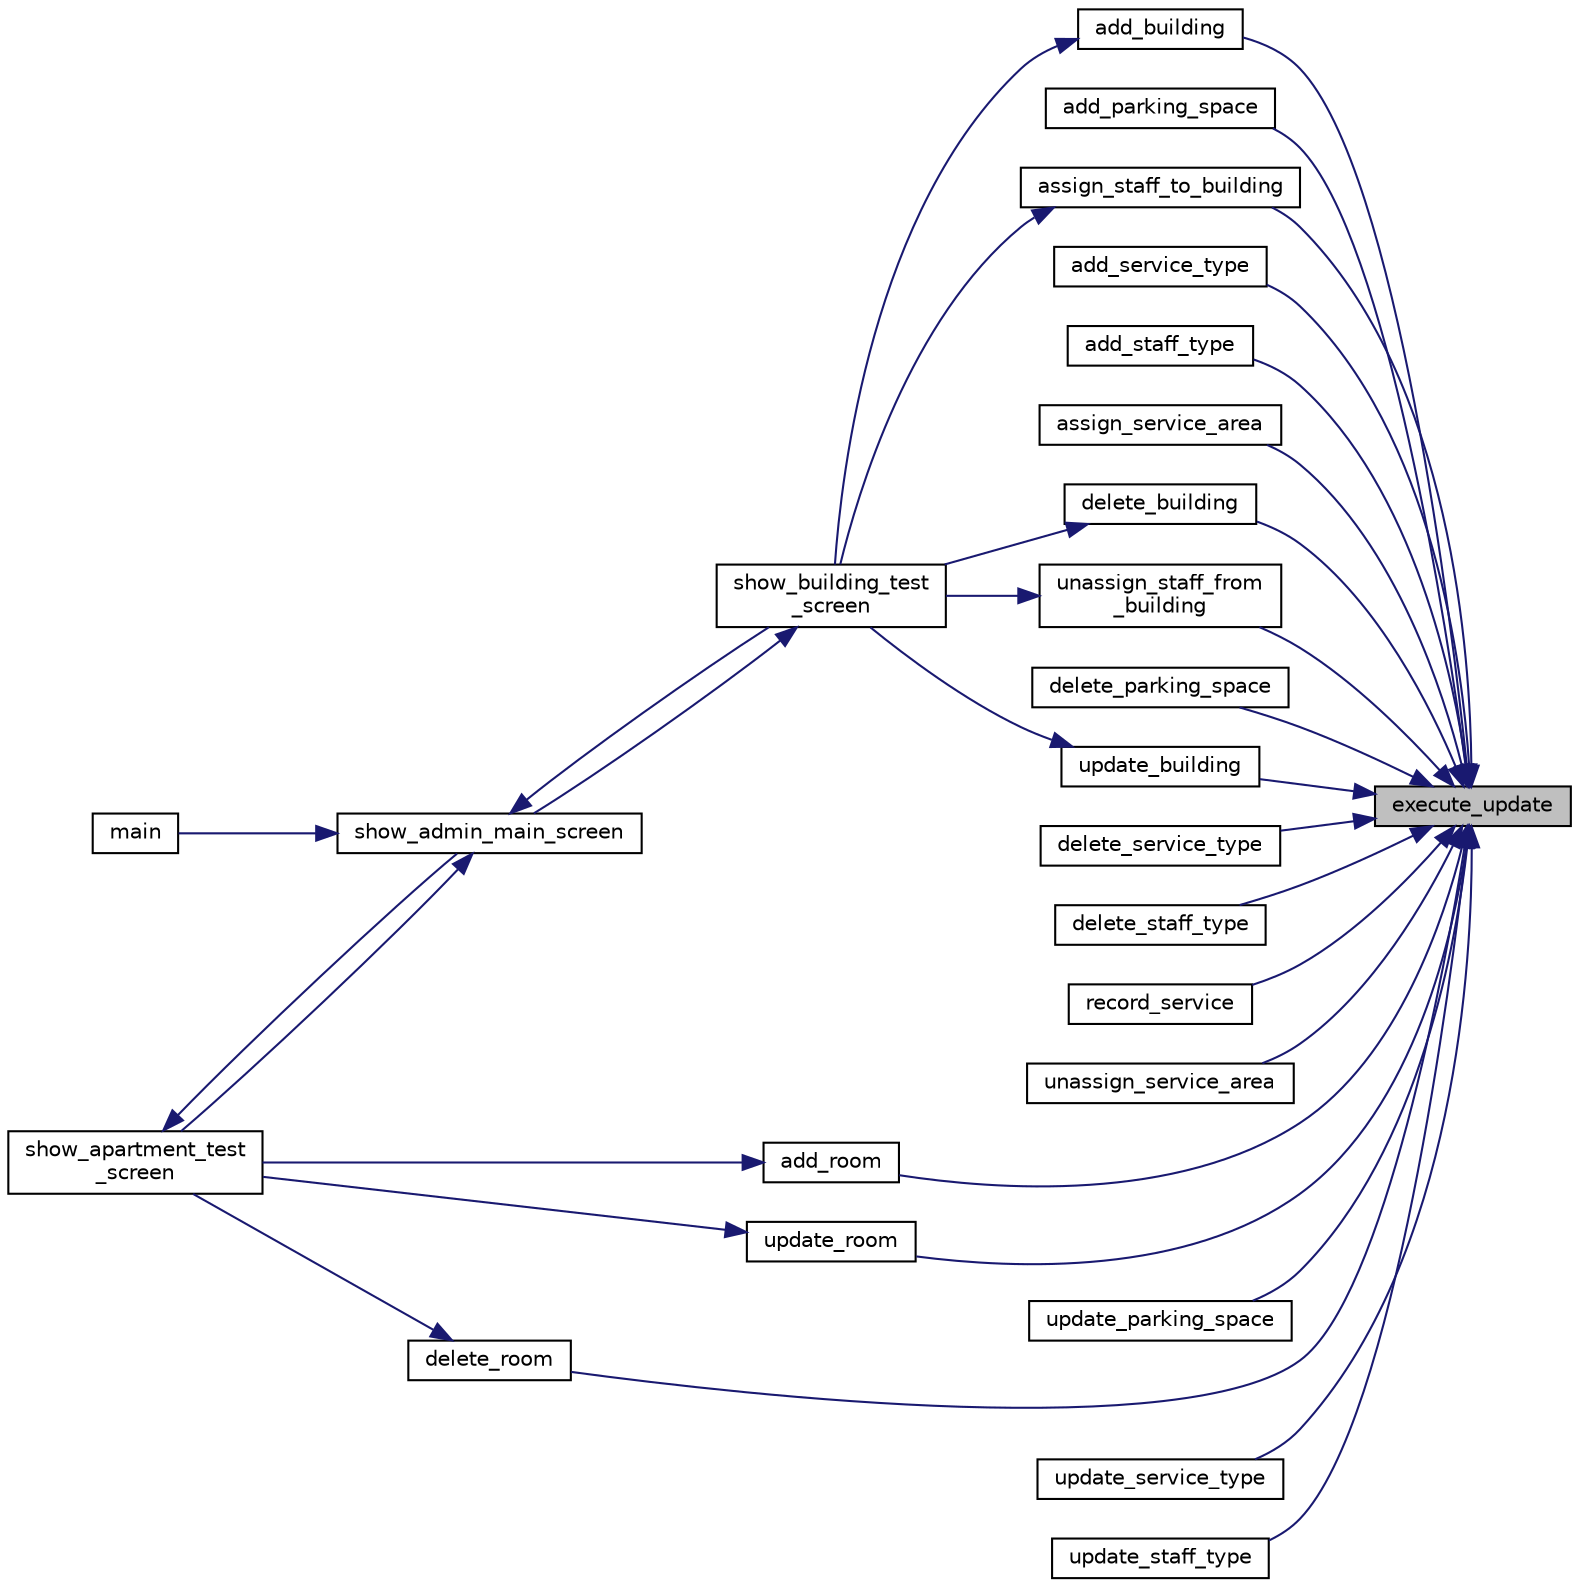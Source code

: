 digraph "execute_update"
{
 // LATEX_PDF_SIZE
  edge [fontname="Helvetica",fontsize="10",labelfontname="Helvetica",labelfontsize="10"];
  node [fontname="Helvetica",fontsize="10",shape=record];
  rankdir="RL";
  Node1 [label="execute_update",height=0.2,width=0.4,color="black", fillcolor="grey75", style="filled", fontcolor="black",tooltip=" "];
  Node1 -> Node2 [dir="back",color="midnightblue",fontsize="10",style="solid",fontname="Helvetica"];
  Node2 [label="add_building",height=0.2,width=0.4,color="black", fillcolor="white", style="filled",URL="$building_8c.html#ab6750d60c5152fc84ff4f6f9ef084365",tooltip=" "];
  Node2 -> Node3 [dir="back",color="midnightblue",fontsize="10",style="solid",fontname="Helvetica"];
  Node3 [label="show_building_test\l_screen",height=0.2,width=0.4,color="black", fillcolor="white", style="filled",URL="$ui__admin_8c.html#a9867a3e3ca13d713114fb0e364e0aabb",tooltip=" "];
  Node3 -> Node4 [dir="back",color="midnightblue",fontsize="10",style="solid",fontname="Helvetica"];
  Node4 [label="show_admin_main_screen",height=0.2,width=0.4,color="black", fillcolor="white", style="filled",URL="$ui__admin_8c.html#adc4f1afd300f7fedcbfd7fe7497147d8",tooltip=" "];
  Node4 -> Node5 [dir="back",color="midnightblue",fontsize="10",style="solid",fontname="Helvetica"];
  Node5 [label="main",height=0.2,width=0.4,color="black", fillcolor="white", style="filled",URL="$main_8c.html#ae66f6b31b5ad750f1fe042a706a4e3d4",tooltip=" "];
  Node4 -> Node6 [dir="back",color="midnightblue",fontsize="10",style="solid",fontname="Helvetica"];
  Node6 [label="show_apartment_test\l_screen",height=0.2,width=0.4,color="black", fillcolor="white", style="filled",URL="$ui__admin_8c.html#afb1825a611f2a3637dd802beeb235f60",tooltip=" "];
  Node6 -> Node4 [dir="back",color="midnightblue",fontsize="10",style="solid",fontname="Helvetica"];
  Node4 -> Node3 [dir="back",color="midnightblue",fontsize="10",style="solid",fontname="Helvetica"];
  Node1 -> Node7 [dir="back",color="midnightblue",fontsize="10",style="solid",fontname="Helvetica"];
  Node7 [label="add_parking_space",height=0.2,width=0.4,color="black", fillcolor="white", style="filled",URL="$parking_8c.html#a83809b0515417c15b87a4a4c34f89949",tooltip="添加新的停车位"];
  Node1 -> Node8 [dir="back",color="midnightblue",fontsize="10",style="solid",fontname="Helvetica"];
  Node8 [label="add_room",height=0.2,width=0.4,color="black", fillcolor="white", style="filled",URL="$apartment_8c.html#a63ea4ea26e546d75de3f1c096fd42b35",tooltip=" "];
  Node8 -> Node6 [dir="back",color="midnightblue",fontsize="10",style="solid",fontname="Helvetica"];
  Node1 -> Node9 [dir="back",color="midnightblue",fontsize="10",style="solid",fontname="Helvetica"];
  Node9 [label="add_service_type",height=0.2,width=0.4,color="black", fillcolor="white", style="filled",URL="$service_8c.html#aacdc0fdc305aad4393f95938521e2dd0",tooltip="添加服务类型"];
  Node1 -> Node10 [dir="back",color="midnightblue",fontsize="10",style="solid",fontname="Helvetica"];
  Node10 [label="add_staff_type",height=0.2,width=0.4,color="black", fillcolor="white", style="filled",URL="$service_8c.html#a0e7f560f7fe8f1fddadf76f03654aaf3",tooltip="添加服务人员类型"];
  Node1 -> Node11 [dir="back",color="midnightblue",fontsize="10",style="solid",fontname="Helvetica"];
  Node11 [label="assign_service_area",height=0.2,width=0.4,color="black", fillcolor="white", style="filled",URL="$service_8c.html#a3bb4aa85f3f514471267fb80c1f74a4e",tooltip="分配服务区域"];
  Node1 -> Node12 [dir="back",color="midnightblue",fontsize="10",style="solid",fontname="Helvetica"];
  Node12 [label="assign_staff_to_building",height=0.2,width=0.4,color="black", fillcolor="white", style="filled",URL="$building_8c.html#ae867efc49ab44e71f009e49da6c67f3d",tooltip=" "];
  Node12 -> Node3 [dir="back",color="midnightblue",fontsize="10",style="solid",fontname="Helvetica"];
  Node1 -> Node13 [dir="back",color="midnightblue",fontsize="10",style="solid",fontname="Helvetica"];
  Node13 [label="delete_building",height=0.2,width=0.4,color="black", fillcolor="white", style="filled",URL="$building_8c.html#a9f44de6beffd02b8eadb9fc6c838cf0e",tooltip=" "];
  Node13 -> Node3 [dir="back",color="midnightblue",fontsize="10",style="solid",fontname="Helvetica"];
  Node1 -> Node14 [dir="back",color="midnightblue",fontsize="10",style="solid",fontname="Helvetica"];
  Node14 [label="delete_parking_space",height=0.2,width=0.4,color="black", fillcolor="white", style="filled",URL="$parking_8c.html#a2a5c16f79795b4b8f5cc669c81490071",tooltip="删除停车位"];
  Node1 -> Node15 [dir="back",color="midnightblue",fontsize="10",style="solid",fontname="Helvetica"];
  Node15 [label="delete_room",height=0.2,width=0.4,color="black", fillcolor="white", style="filled",URL="$apartment_8c.html#a6a304349bcf5a8c6d5ca1d6492274551",tooltip=" "];
  Node15 -> Node6 [dir="back",color="midnightblue",fontsize="10",style="solid",fontname="Helvetica"];
  Node1 -> Node16 [dir="back",color="midnightblue",fontsize="10",style="solid",fontname="Helvetica"];
  Node16 [label="delete_service_type",height=0.2,width=0.4,color="black", fillcolor="white", style="filled",URL="$service_8c.html#a59e6f9fa3a9107aef05ee0febc27786a",tooltip="删除服务类型"];
  Node1 -> Node17 [dir="back",color="midnightblue",fontsize="10",style="solid",fontname="Helvetica"];
  Node17 [label="delete_staff_type",height=0.2,width=0.4,color="black", fillcolor="white", style="filled",URL="$service_8c.html#a2de414c2d5e3480516bee0d548351b6d",tooltip="删除服务人员类型"];
  Node1 -> Node18 [dir="back",color="midnightblue",fontsize="10",style="solid",fontname="Helvetica"];
  Node18 [label="record_service",height=0.2,width=0.4,color="black", fillcolor="white", style="filled",URL="$service_8c.html#a028b9266585b850930840cfcdc2e4ca3",tooltip="记录服务"];
  Node1 -> Node19 [dir="back",color="midnightblue",fontsize="10",style="solid",fontname="Helvetica"];
  Node19 [label="unassign_service_area",height=0.2,width=0.4,color="black", fillcolor="white", style="filled",URL="$service_8c.html#a78eba90aae9167c6df3a8be58c7a849e",tooltip="取消服务区域分配"];
  Node1 -> Node20 [dir="back",color="midnightblue",fontsize="10",style="solid",fontname="Helvetica"];
  Node20 [label="unassign_staff_from\l_building",height=0.2,width=0.4,color="black", fillcolor="white", style="filled",URL="$building_8c.html#a6d4890d6a03a0cd23d7c327274d79c3a",tooltip=" "];
  Node20 -> Node3 [dir="back",color="midnightblue",fontsize="10",style="solid",fontname="Helvetica"];
  Node1 -> Node21 [dir="back",color="midnightblue",fontsize="10",style="solid",fontname="Helvetica"];
  Node21 [label="update_building",height=0.2,width=0.4,color="black", fillcolor="white", style="filled",URL="$building_8c.html#a4e0f73fd25765595a6a751f684e3ab50",tooltip=" "];
  Node21 -> Node3 [dir="back",color="midnightblue",fontsize="10",style="solid",fontname="Helvetica"];
  Node1 -> Node22 [dir="back",color="midnightblue",fontsize="10",style="solid",fontname="Helvetica"];
  Node22 [label="update_parking_space",height=0.2,width=0.4,color="black", fillcolor="white", style="filled",URL="$parking_8c.html#a791241fc79fd1e9db73f9e925a037398",tooltip="修改停车位信息"];
  Node1 -> Node23 [dir="back",color="midnightblue",fontsize="10",style="solid",fontname="Helvetica"];
  Node23 [label="update_room",height=0.2,width=0.4,color="black", fillcolor="white", style="filled",URL="$apartment_8c.html#a3ee28cb32cd0361f149bbe6bc70a2067",tooltip=" "];
  Node23 -> Node6 [dir="back",color="midnightblue",fontsize="10",style="solid",fontname="Helvetica"];
  Node1 -> Node24 [dir="back",color="midnightblue",fontsize="10",style="solid",fontname="Helvetica"];
  Node24 [label="update_service_type",height=0.2,width=0.4,color="black", fillcolor="white", style="filled",URL="$service_8c.html#a0bb2b679126c43ec5876ba85747bd990",tooltip="修改服务类型"];
  Node1 -> Node25 [dir="back",color="midnightblue",fontsize="10",style="solid",fontname="Helvetica"];
  Node25 [label="update_staff_type",height=0.2,width=0.4,color="black", fillcolor="white", style="filled",URL="$service_8c.html#a78c669c200ec78906cb378390e0ed08d",tooltip="修改服务人员类型"];
}
